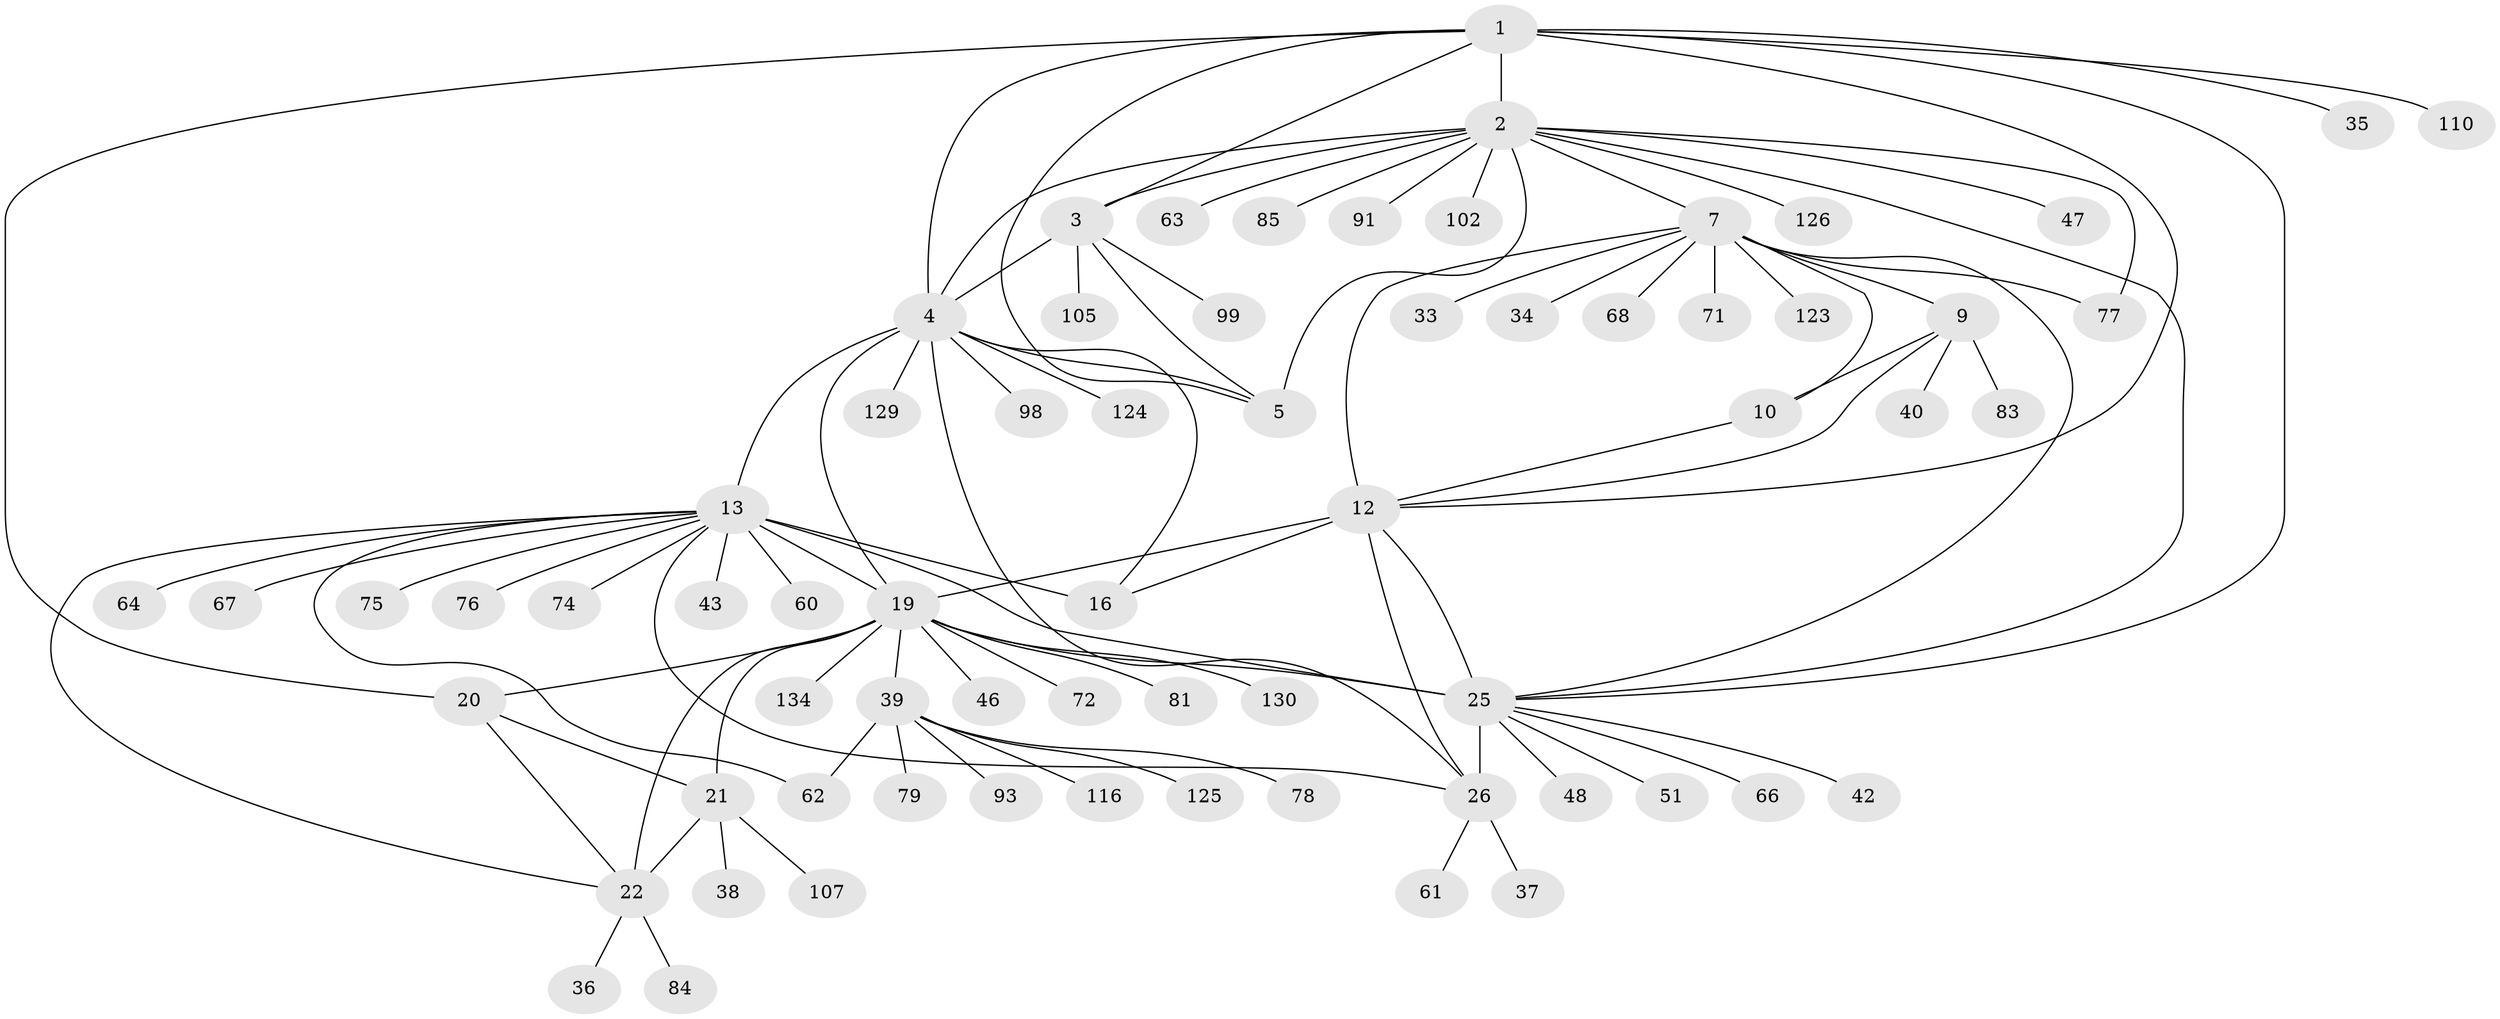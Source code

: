 // original degree distribution, {11: 0.022388059701492536, 7: 0.05223880597014925, 5: 0.022388059701492536, 9: 0.029850746268656716, 8: 0.04477611940298507, 10: 0.029850746268656716, 15: 0.007462686567164179, 12: 0.014925373134328358, 1: 0.5671641791044776, 2: 0.15671641791044777, 4: 0.014925373134328358, 6: 0.007462686567164179, 3: 0.029850746268656716}
// Generated by graph-tools (version 1.1) at 2025/19/03/04/25 18:19:36]
// undirected, 67 vertices, 95 edges
graph export_dot {
graph [start="1"]
  node [color=gray90,style=filled];
  1 [super="+44"];
  2 [super="+6+41"];
  3;
  4 [super="+118"];
  5;
  7 [super="+11+8"];
  9;
  10;
  12 [super="+57"];
  13 [super="+69+31+45+15+14"];
  16 [super="+92"];
  19 [super="+96+23+32"];
  20 [super="+97"];
  21;
  22;
  25 [super="+30+95+101+28+65"];
  26 [super="+27"];
  33;
  34;
  35;
  36;
  37;
  38;
  39 [super="+50+112"];
  40;
  42;
  43;
  46 [super="+122"];
  47;
  48;
  51;
  60;
  61;
  62 [super="+100"];
  63 [super="+120"];
  64;
  66;
  67;
  68;
  71;
  72;
  74;
  75;
  76;
  77 [super="+80"];
  78;
  79;
  81 [super="+111"];
  83;
  84;
  85;
  91;
  93;
  98 [super="+109"];
  99;
  102;
  105;
  107;
  110;
  116;
  123;
  124;
  125;
  126;
  129;
  130;
  134;
  1 -- 2 [weight=2];
  1 -- 3;
  1 -- 4;
  1 -- 5;
  1 -- 20;
  1 -- 35;
  1 -- 110;
  1 -- 12;
  1 -- 25;
  2 -- 3 [weight=2];
  2 -- 4 [weight=2];
  2 -- 5 [weight=2];
  2 -- 25;
  2 -- 77;
  2 -- 91;
  2 -- 102;
  2 -- 7 [weight=2];
  2 -- 47;
  2 -- 85;
  2 -- 126;
  2 -- 63;
  3 -- 4;
  3 -- 5;
  3 -- 99;
  3 -- 105;
  4 -- 5;
  4 -- 16;
  4 -- 98;
  4 -- 124;
  4 -- 129;
  4 -- 13;
  4 -- 26;
  4 -- 19;
  7 -- 9 [weight=3];
  7 -- 10 [weight=3];
  7 -- 12 [weight=3];
  7 -- 71;
  7 -- 25;
  7 -- 34;
  7 -- 33;
  7 -- 68;
  7 -- 123;
  7 -- 77;
  9 -- 10;
  9 -- 12;
  9 -- 40;
  9 -- 83;
  10 -- 12;
  12 -- 16;
  12 -- 26;
  12 -- 19;
  12 -- 25;
  13 -- 16 [weight=5];
  13 -- 62;
  13 -- 64;
  13 -- 67;
  13 -- 43;
  13 -- 60;
  13 -- 74;
  13 -- 75;
  13 -- 76;
  13 -- 19 [weight=2];
  13 -- 22;
  13 -- 25;
  13 -- 26;
  19 -- 20 [weight=3];
  19 -- 21 [weight=3];
  19 -- 22 [weight=3];
  19 -- 72;
  19 -- 130;
  19 -- 134;
  19 -- 39;
  19 -- 46;
  19 -- 81;
  19 -- 25;
  20 -- 21;
  20 -- 22;
  21 -- 22;
  21 -- 38;
  21 -- 107;
  22 -- 36;
  22 -- 84;
  25 -- 26 [weight=8];
  25 -- 51;
  25 -- 66;
  25 -- 48;
  25 -- 42;
  26 -- 61;
  26 -- 37;
  39 -- 79;
  39 -- 116;
  39 -- 125;
  39 -- 62;
  39 -- 93;
  39 -- 78;
}
